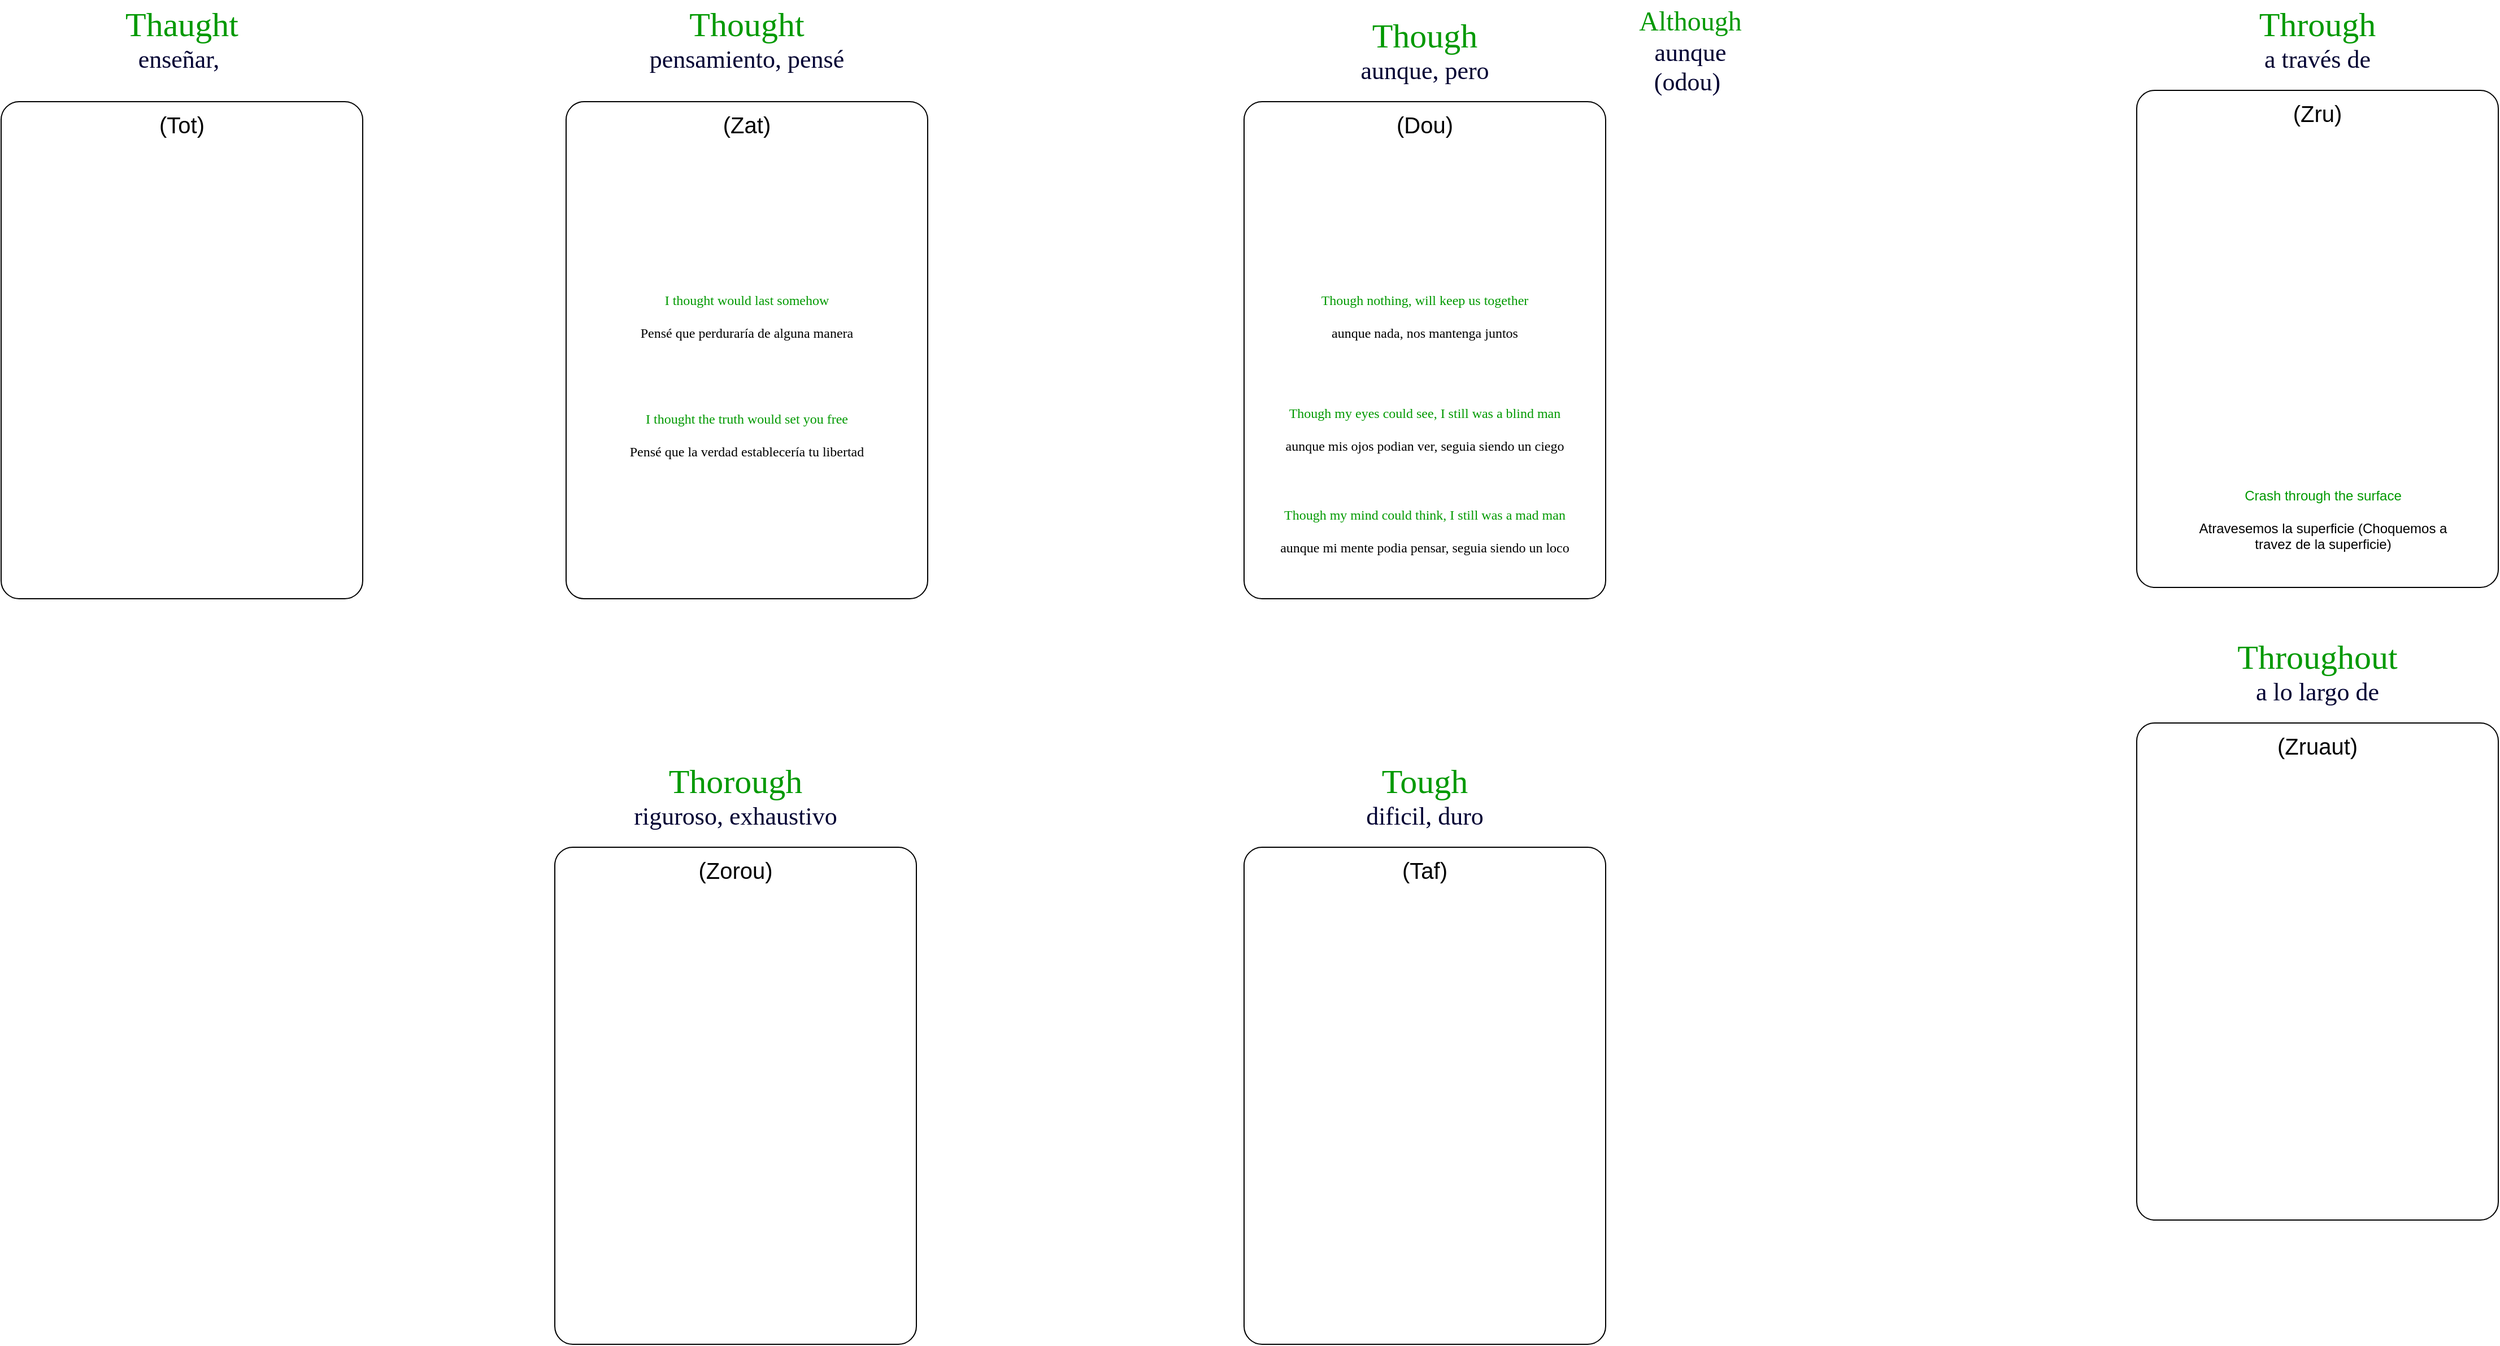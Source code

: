 <mxfile version="22.1.11" type="github">
  <diagram name="Página-1" id="x3QN1G2ftmhrBcQfszvc">
    <mxGraphModel dx="3495" dy="1049" grid="1" gridSize="10" guides="1" tooltips="1" connect="1" arrows="1" fold="1" page="1" pageScale="1" pageWidth="1600" pageHeight="1200" math="0" shadow="0">
      <root>
        <mxCell id="0" />
        <mxCell id="1" parent="0" />
        <mxCell id="owbk3uQH3DCHBrjdYN9e-1" value="" style="rounded=1;whiteSpace=wrap;html=1;arcSize=5;" parent="1" vertex="1">
          <mxGeometry x="-40" y="160" width="320" height="440" as="geometry" />
        </mxCell>
        <mxCell id="owbk3uQH3DCHBrjdYN9e-3" value="" style="rounded=1;whiteSpace=wrap;html=1;arcSize=5;" parent="1" vertex="1">
          <mxGeometry x="560" y="160" width="320" height="440" as="geometry" />
        </mxCell>
        <mxCell id="owbk3uQH3DCHBrjdYN9e-4" value="&lt;font face=&quot;Comic Sans MS&quot; style=&quot;&quot;&gt;&lt;font style=&quot;font-size: 30px;&quot; color=&quot;#009900&quot;&gt;Though&lt;/font&gt;&lt;br&gt;&lt;font style=&quot;font-size: 22px;&quot; color=&quot;#000033&quot;&gt;aunque, pero&lt;/font&gt;&lt;br&gt;&lt;/font&gt;" style="text;html=1;strokeColor=none;fillColor=none;align=center;verticalAlign=middle;whiteSpace=wrap;rounded=0;" parent="1" vertex="1">
          <mxGeometry x="560" y="80" width="320" height="70" as="geometry" />
        </mxCell>
        <mxCell id="owbk3uQH3DCHBrjdYN9e-5" value="&lt;font color=&quot;#009900&quot;&gt;Though nothing, will keep us together&lt;br&gt;&lt;/font&gt;&lt;br&gt;aunque nada, nos mantenga juntos" style="text;html=1;strokeColor=none;fillColor=none;align=center;verticalAlign=middle;whiteSpace=wrap;rounded=0;fontFamily=Comic Sans MS;" parent="1" vertex="1">
          <mxGeometry x="605" y="320" width="230" height="60" as="geometry" />
        </mxCell>
        <mxCell id="owbk3uQH3DCHBrjdYN9e-6" value="&lt;font color=&quot;#009900&quot;&gt;Though my eyes could see, I still was a blind man&lt;/font&gt;&lt;br&gt;&lt;br&gt;aunque mis ojos podian ver, seguia siendo un ciego" style="text;html=1;strokeColor=none;fillColor=none;align=center;verticalAlign=middle;whiteSpace=wrap;rounded=0;fontFamily=Comic Sans MS;" parent="1" vertex="1">
          <mxGeometry x="560" y="420" width="320" height="60" as="geometry" />
        </mxCell>
        <mxCell id="owbk3uQH3DCHBrjdYN9e-7" value="&lt;font color=&quot;#009900&quot;&gt;Though my mind could think, I still was a mad man&lt;/font&gt;&lt;br&gt;&lt;br&gt;aunque mi mente podia pensar, seguia siendo un loco" style="text;html=1;strokeColor=none;fillColor=none;align=center;verticalAlign=middle;whiteSpace=wrap;rounded=0;fontFamily=Comic Sans MS;" parent="1" vertex="1">
          <mxGeometry x="560" y="510" width="320" height="60" as="geometry" />
        </mxCell>
        <mxCell id="owbk3uQH3DCHBrjdYN9e-8" value="" style="rounded=1;whiteSpace=wrap;html=1;arcSize=5;" parent="1" vertex="1">
          <mxGeometry x="1350" y="150" width="320" height="440" as="geometry" />
        </mxCell>
        <mxCell id="owbk3uQH3DCHBrjdYN9e-9" value="&lt;font face=&quot;Comic Sans MS&quot; style=&quot;&quot;&gt;&lt;font style=&quot;font-size: 30px;&quot; color=&quot;#009900&quot;&gt;Through&lt;/font&gt;&lt;br&gt;&lt;font color=&quot;#000033&quot;&gt;&lt;span style=&quot;font-size: 22px;&quot;&gt;a través&amp;nbsp;de&lt;/span&gt;&lt;/font&gt;&lt;br&gt;&lt;/font&gt;" style="text;html=1;strokeColor=none;fillColor=none;align=center;verticalAlign=middle;whiteSpace=wrap;rounded=0;" parent="1" vertex="1">
          <mxGeometry x="1350" y="70" width="320" height="70" as="geometry" />
        </mxCell>
        <mxCell id="owbk3uQH3DCHBrjdYN9e-10" value="" style="rounded=1;whiteSpace=wrap;html=1;arcSize=5;" parent="1" vertex="1">
          <mxGeometry x="1350" y="710" width="320" height="440" as="geometry" />
        </mxCell>
        <mxCell id="owbk3uQH3DCHBrjdYN9e-11" value="&lt;font face=&quot;Comic Sans MS&quot; style=&quot;&quot;&gt;&lt;font style=&quot;font-size: 30px;&quot; color=&quot;#009900&quot;&gt;Throughout&lt;/font&gt;&lt;br&gt;&lt;font color=&quot;#000033&quot;&gt;&lt;span style=&quot;font-size: 22px;&quot;&gt;a lo largo de&lt;/span&gt;&lt;/font&gt;&lt;br&gt;&lt;/font&gt;" style="text;html=1;strokeColor=none;fillColor=none;align=center;verticalAlign=middle;whiteSpace=wrap;rounded=0;" parent="1" vertex="1">
          <mxGeometry x="1350" y="630" width="320" height="70" as="geometry" />
        </mxCell>
        <mxCell id="owbk3uQH3DCHBrjdYN9e-12" value="" style="rounded=1;whiteSpace=wrap;html=1;arcSize=5;" parent="1" vertex="1">
          <mxGeometry x="560" y="820" width="320" height="440" as="geometry" />
        </mxCell>
        <mxCell id="owbk3uQH3DCHBrjdYN9e-13" value="&lt;font face=&quot;Comic Sans MS&quot; style=&quot;&quot;&gt;&lt;font style=&quot;font-size: 30px;&quot; color=&quot;#009900&quot;&gt;Tough&lt;/font&gt;&lt;br&gt;&lt;font color=&quot;#000033&quot;&gt;&lt;span style=&quot;font-size: 22px;&quot;&gt;dificil, duro&lt;/span&gt;&lt;/font&gt;&lt;br&gt;&lt;/font&gt;" style="text;html=1;strokeColor=none;fillColor=none;align=center;verticalAlign=middle;whiteSpace=wrap;rounded=0;" parent="1" vertex="1">
          <mxGeometry x="560" y="740" width="320" height="70" as="geometry" />
        </mxCell>
        <mxCell id="owbk3uQH3DCHBrjdYN9e-18" value="" style="rounded=1;whiteSpace=wrap;html=1;arcSize=5;" parent="1" vertex="1">
          <mxGeometry x="-50" y="820" width="320" height="440" as="geometry" />
        </mxCell>
        <mxCell id="owbk3uQH3DCHBrjdYN9e-19" value="&lt;font face=&quot;Comic Sans MS&quot; style=&quot;&quot;&gt;&lt;font style=&quot;font-size: 30px;&quot; color=&quot;#009900&quot;&gt;Thorough&lt;/font&gt;&lt;br&gt;&lt;font color=&quot;#000033&quot;&gt;&lt;span style=&quot;font-size: 22px;&quot;&gt;riguroso,&amp;nbsp;exhaustivo&lt;/span&gt;&lt;/font&gt;&lt;br&gt;&lt;/font&gt;" style="text;html=1;strokeColor=none;fillColor=none;align=center;verticalAlign=middle;whiteSpace=wrap;rounded=0;" parent="1" vertex="1">
          <mxGeometry x="-50" y="740" width="320" height="70" as="geometry" />
        </mxCell>
        <mxCell id="owbk3uQH3DCHBrjdYN9e-21" value="&lt;font style=&quot;font-size: 20px;&quot;&gt;(Dou)&lt;/font&gt;" style="text;html=1;strokeColor=none;fillColor=none;align=center;verticalAlign=middle;whiteSpace=wrap;rounded=0;" parent="1" vertex="1">
          <mxGeometry x="560" y="160" width="320" height="40" as="geometry" />
        </mxCell>
        <mxCell id="owbk3uQH3DCHBrjdYN9e-22" value="&lt;font style=&quot;font-size: 20px;&quot;&gt;(Zru)&lt;/font&gt;" style="text;html=1;strokeColor=none;fillColor=none;align=center;verticalAlign=middle;whiteSpace=wrap;rounded=0;" parent="1" vertex="1">
          <mxGeometry x="1350" y="150" width="320" height="40" as="geometry" />
        </mxCell>
        <mxCell id="owbk3uQH3DCHBrjdYN9e-23" value="&lt;font style=&quot;font-size: 20px;&quot;&gt;(Zruaut)&lt;/font&gt;" style="text;html=1;strokeColor=none;fillColor=none;align=center;verticalAlign=middle;whiteSpace=wrap;rounded=0;" parent="1" vertex="1">
          <mxGeometry x="1350" y="710" width="320" height="40" as="geometry" />
        </mxCell>
        <mxCell id="owbk3uQH3DCHBrjdYN9e-24" value="&lt;font style=&quot;font-size: 20px;&quot;&gt;(Zat)&lt;/font&gt;" style="text;html=1;strokeColor=none;fillColor=none;align=center;verticalAlign=middle;whiteSpace=wrap;rounded=0;" parent="1" vertex="1">
          <mxGeometry x="-40" y="160" width="320" height="40" as="geometry" />
        </mxCell>
        <mxCell id="owbk3uQH3DCHBrjdYN9e-25" value="&lt;font style=&quot;font-size: 20px;&quot;&gt;(Taf)&lt;/font&gt;" style="text;html=1;strokeColor=none;fillColor=none;align=center;verticalAlign=middle;whiteSpace=wrap;rounded=0;" parent="1" vertex="1">
          <mxGeometry x="560" y="820" width="320" height="40" as="geometry" />
        </mxCell>
        <mxCell id="owbk3uQH3DCHBrjdYN9e-26" value="&lt;font style=&quot;font-size: 20px;&quot;&gt;(Zorou)&lt;/font&gt;" style="text;html=1;strokeColor=none;fillColor=none;align=center;verticalAlign=middle;whiteSpace=wrap;rounded=0;" parent="1" vertex="1">
          <mxGeometry x="-50" y="820" width="320" height="40" as="geometry" />
        </mxCell>
        <mxCell id="owbk3uQH3DCHBrjdYN9e-27" value="&lt;font face=&quot;Comic Sans MS&quot; style=&quot;&quot;&gt;&lt;font style=&quot;font-size: 30px;&quot; color=&quot;#009900&quot;&gt;Thought&lt;/font&gt;&lt;br&gt;&lt;font style=&quot;font-size: 22px;&quot; color=&quot;#000033&quot;&gt;pensamiento, pensé&lt;/font&gt;&lt;br&gt;&lt;/font&gt;" style="text;html=1;strokeColor=none;fillColor=none;align=center;verticalAlign=middle;whiteSpace=wrap;rounded=0;" parent="1" vertex="1">
          <mxGeometry x="-40" y="70" width="320" height="70" as="geometry" />
        </mxCell>
        <mxCell id="owbk3uQH3DCHBrjdYN9e-28" value="" style="rounded=1;whiteSpace=wrap;html=1;arcSize=5;" parent="1" vertex="1">
          <mxGeometry x="-540" y="160" width="320" height="440" as="geometry" />
        </mxCell>
        <mxCell id="owbk3uQH3DCHBrjdYN9e-29" value="&lt;font style=&quot;font-size: 20px;&quot;&gt;(Tot)&lt;/font&gt;" style="text;html=1;strokeColor=none;fillColor=none;align=center;verticalAlign=middle;whiteSpace=wrap;rounded=0;" parent="1" vertex="1">
          <mxGeometry x="-540" y="160" width="320" height="40" as="geometry" />
        </mxCell>
        <mxCell id="owbk3uQH3DCHBrjdYN9e-30" value="&lt;font face=&quot;Comic Sans MS&quot; style=&quot;&quot;&gt;&lt;font style=&quot;font-size: 30px;&quot; color=&quot;#009900&quot;&gt;Thaught&lt;/font&gt;&lt;br&gt;&lt;font style=&quot;font-size: 22px;&quot; color=&quot;#000033&quot;&gt;enseñar,&amp;nbsp;&lt;/font&gt;&lt;br&gt;&lt;/font&gt;" style="text;html=1;strokeColor=none;fillColor=none;align=center;verticalAlign=middle;whiteSpace=wrap;rounded=0;" parent="1" vertex="1">
          <mxGeometry x="-540" y="70" width="320" height="70" as="geometry" />
        </mxCell>
        <mxCell id="owbk3uQH3DCHBrjdYN9e-31" value="&lt;font color=&quot;#009900&quot;&gt;I thought the truth would set you free&lt;br&gt;&lt;/font&gt;&lt;br&gt;Pensé que la verdad establecería tu libertad" style="text;html=1;strokeColor=none;fillColor=none;align=center;verticalAlign=middle;whiteSpace=wrap;rounded=0;fontFamily=Comic Sans MS;" parent="1" vertex="1">
          <mxGeometry x="-40" y="430" width="320" height="50" as="geometry" />
        </mxCell>
        <mxCell id="3dTODG5mP2UMvC1vBFHD-1" value="&lt;font color=&quot;#009900&quot;&gt;I thought would last somehow&lt;br&gt;&lt;/font&gt;&lt;br&gt;Pensé que perduraría de alguna manera" style="text;html=1;strokeColor=none;fillColor=none;align=center;verticalAlign=middle;whiteSpace=wrap;rounded=0;fontFamily=Comic Sans MS;" parent="1" vertex="1">
          <mxGeometry x="-25" y="320" width="290" height="60" as="geometry" />
        </mxCell>
        <mxCell id="hv4GhLpe9RfW6Wk9QYA0-1" value="&lt;font color=&quot;#009900&quot;&gt;Crash through the surface&lt;br&gt;&lt;/font&gt;&lt;br&gt;Atravesemos la superficie (Choquemos a travez de la superficie)" style="text;html=1;strokeColor=none;fillColor=none;align=center;verticalAlign=middle;whiteSpace=wrap;rounded=0;" vertex="1" parent="1">
          <mxGeometry x="1400" y="485" width="230" height="90" as="geometry" />
        </mxCell>
        <mxCell id="hv4GhLpe9RfW6Wk9QYA0-2" value="&lt;font face=&quot;Comic Sans MS&quot; style=&quot;&quot;&gt;&lt;font style=&quot;font-size: 24px;&quot; color=&quot;#009900&quot;&gt;Although&lt;/font&gt;&lt;br&gt;&lt;font style=&quot;font-size: 22px;&quot; color=&quot;#000033&quot;&gt;aunque&lt;br&gt;(odou)&amp;nbsp;&lt;/font&gt;&lt;br&gt;&lt;/font&gt;" style="text;html=1;strokeColor=none;fillColor=none;align=center;verticalAlign=middle;whiteSpace=wrap;rounded=0;" vertex="1" parent="1">
          <mxGeometry x="870" y="80" width="170" height="70" as="geometry" />
        </mxCell>
      </root>
    </mxGraphModel>
  </diagram>
</mxfile>
